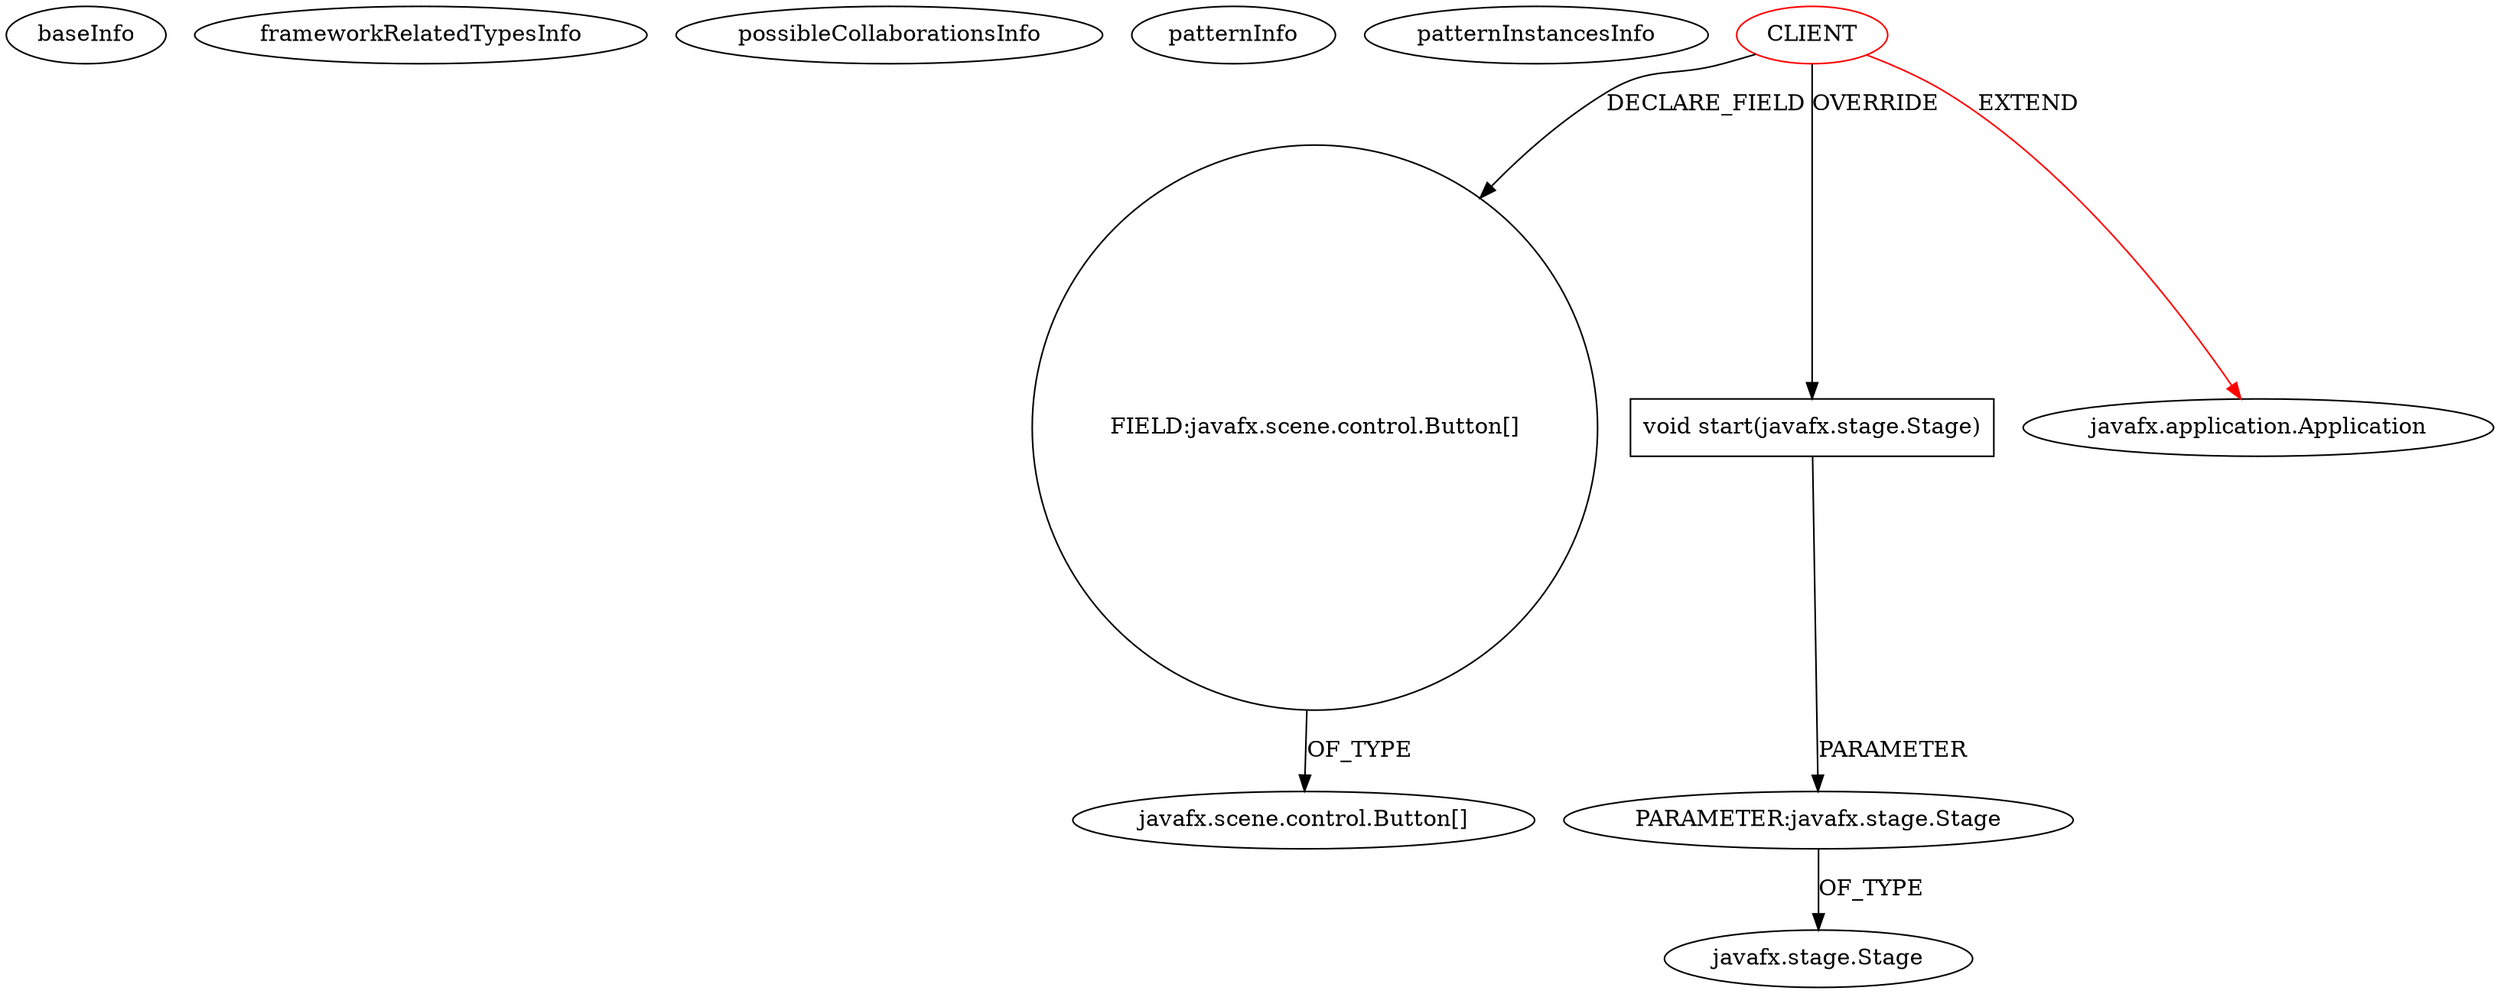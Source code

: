 digraph {
baseInfo[graphId=3978,category="pattern",isAnonymous=false,possibleRelation=false]
frameworkRelatedTypesInfo[0="javafx.application.Application"]
possibleCollaborationsInfo[]
patternInfo[frequency=2.0,patternRootClient=0]
patternInstancesInfo[0="sandeepb-CiscoECG~/sandeepb-CiscoECG/CiscoECG-master/src/ciscoECGApplication/ciscoECGMainFrontend.java~ciscoECGMainFrontend~4061",1="Stephane-Lin-Physics-Animation~/Stephane-Lin-Physics-Animation/Physics-Animation-master/Physics Simulation/src/Menus/Main_Page.java~Main_Page~1245"]
4[label="FIELD:javafx.scene.control.Button[]",vertexType="FIELD_DECLARATION",isFrameworkType=false,shape=circle]
0[label="CLIENT",vertexType="ROOT_CLIENT_CLASS_DECLARATION",isFrameworkType=false,color=red]
10[label="void start(javafx.stage.Stage)",vertexType="OVERRIDING_METHOD_DECLARATION",isFrameworkType=false,shape=box]
11[label="PARAMETER:javafx.stage.Stage",vertexType="PARAMETER_DECLARATION",isFrameworkType=false]
5[label="javafx.scene.control.Button[]",vertexType="FRAMEWORK_CLASS_TYPE",isFrameworkType=false]
12[label="javafx.stage.Stage",vertexType="FRAMEWORK_CLASS_TYPE",isFrameworkType=false]
1[label="javafx.application.Application",vertexType="FRAMEWORK_CLASS_TYPE",isFrameworkType=false]
4->5[label="OF_TYPE"]
11->12[label="OF_TYPE"]
0->4[label="DECLARE_FIELD"]
10->11[label="PARAMETER"]
0->1[label="EXTEND",color=red]
0->10[label="OVERRIDE"]
}
